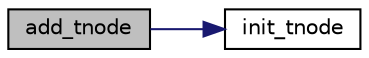digraph "add_tnode"
{
  edge [fontname="Helvetica",fontsize="10",labelfontname="Helvetica",labelfontsize="10"];
  node [fontname="Helvetica",fontsize="10",shape=record];
  rankdir="LR";
  Node1 [label="add_tnode",height=0.2,width=0.4,color="black", fillcolor="grey75", style="filled", fontcolor="black"];
  Node1 -> Node2 [color="midnightblue",fontsize="10",style="solid",fontname="Helvetica"];
  Node2 [label="init_tnode",height=0.2,width=0.4,color="black", fillcolor="white", style="filled",URL="$dk__tree_8h.html#a7b04e296ac39a39b21f53bd8d2d0d396"];
}
